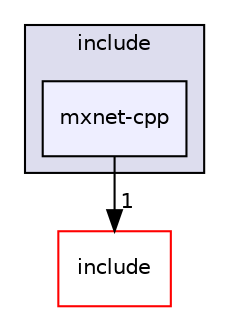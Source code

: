 digraph "cpp-package/include/mxnet-cpp" {
  compound=true
  node [ fontsize="10", fontname="Helvetica"];
  edge [ labelfontsize="10", labelfontname="Helvetica"];
  subgraph clusterdir_eb07344824255b98f70969533c25e736 {
    graph [ bgcolor="#ddddee", pencolor="black", label="include" fontname="Helvetica", fontsize="10", URL="dir_eb07344824255b98f70969533c25e736.html"]
  dir_0327d24fd86e9ce22567ad8f859e5290 [shape=box, label="mxnet-cpp", style="filled", fillcolor="#eeeeff", pencolor="black", URL="dir_0327d24fd86e9ce22567ad8f859e5290.html"];
  }
  dir_d44c64559bbebec7f509842c48db8b23 [shape=box label="include" fillcolor="white" style="filled" color="red" URL="dir_d44c64559bbebec7f509842c48db8b23.html"];
  dir_0327d24fd86e9ce22567ad8f859e5290->dir_d44c64559bbebec7f509842c48db8b23 [headlabel="1", labeldistance=1.5 headhref="dir_000002_000003.html"];
}
